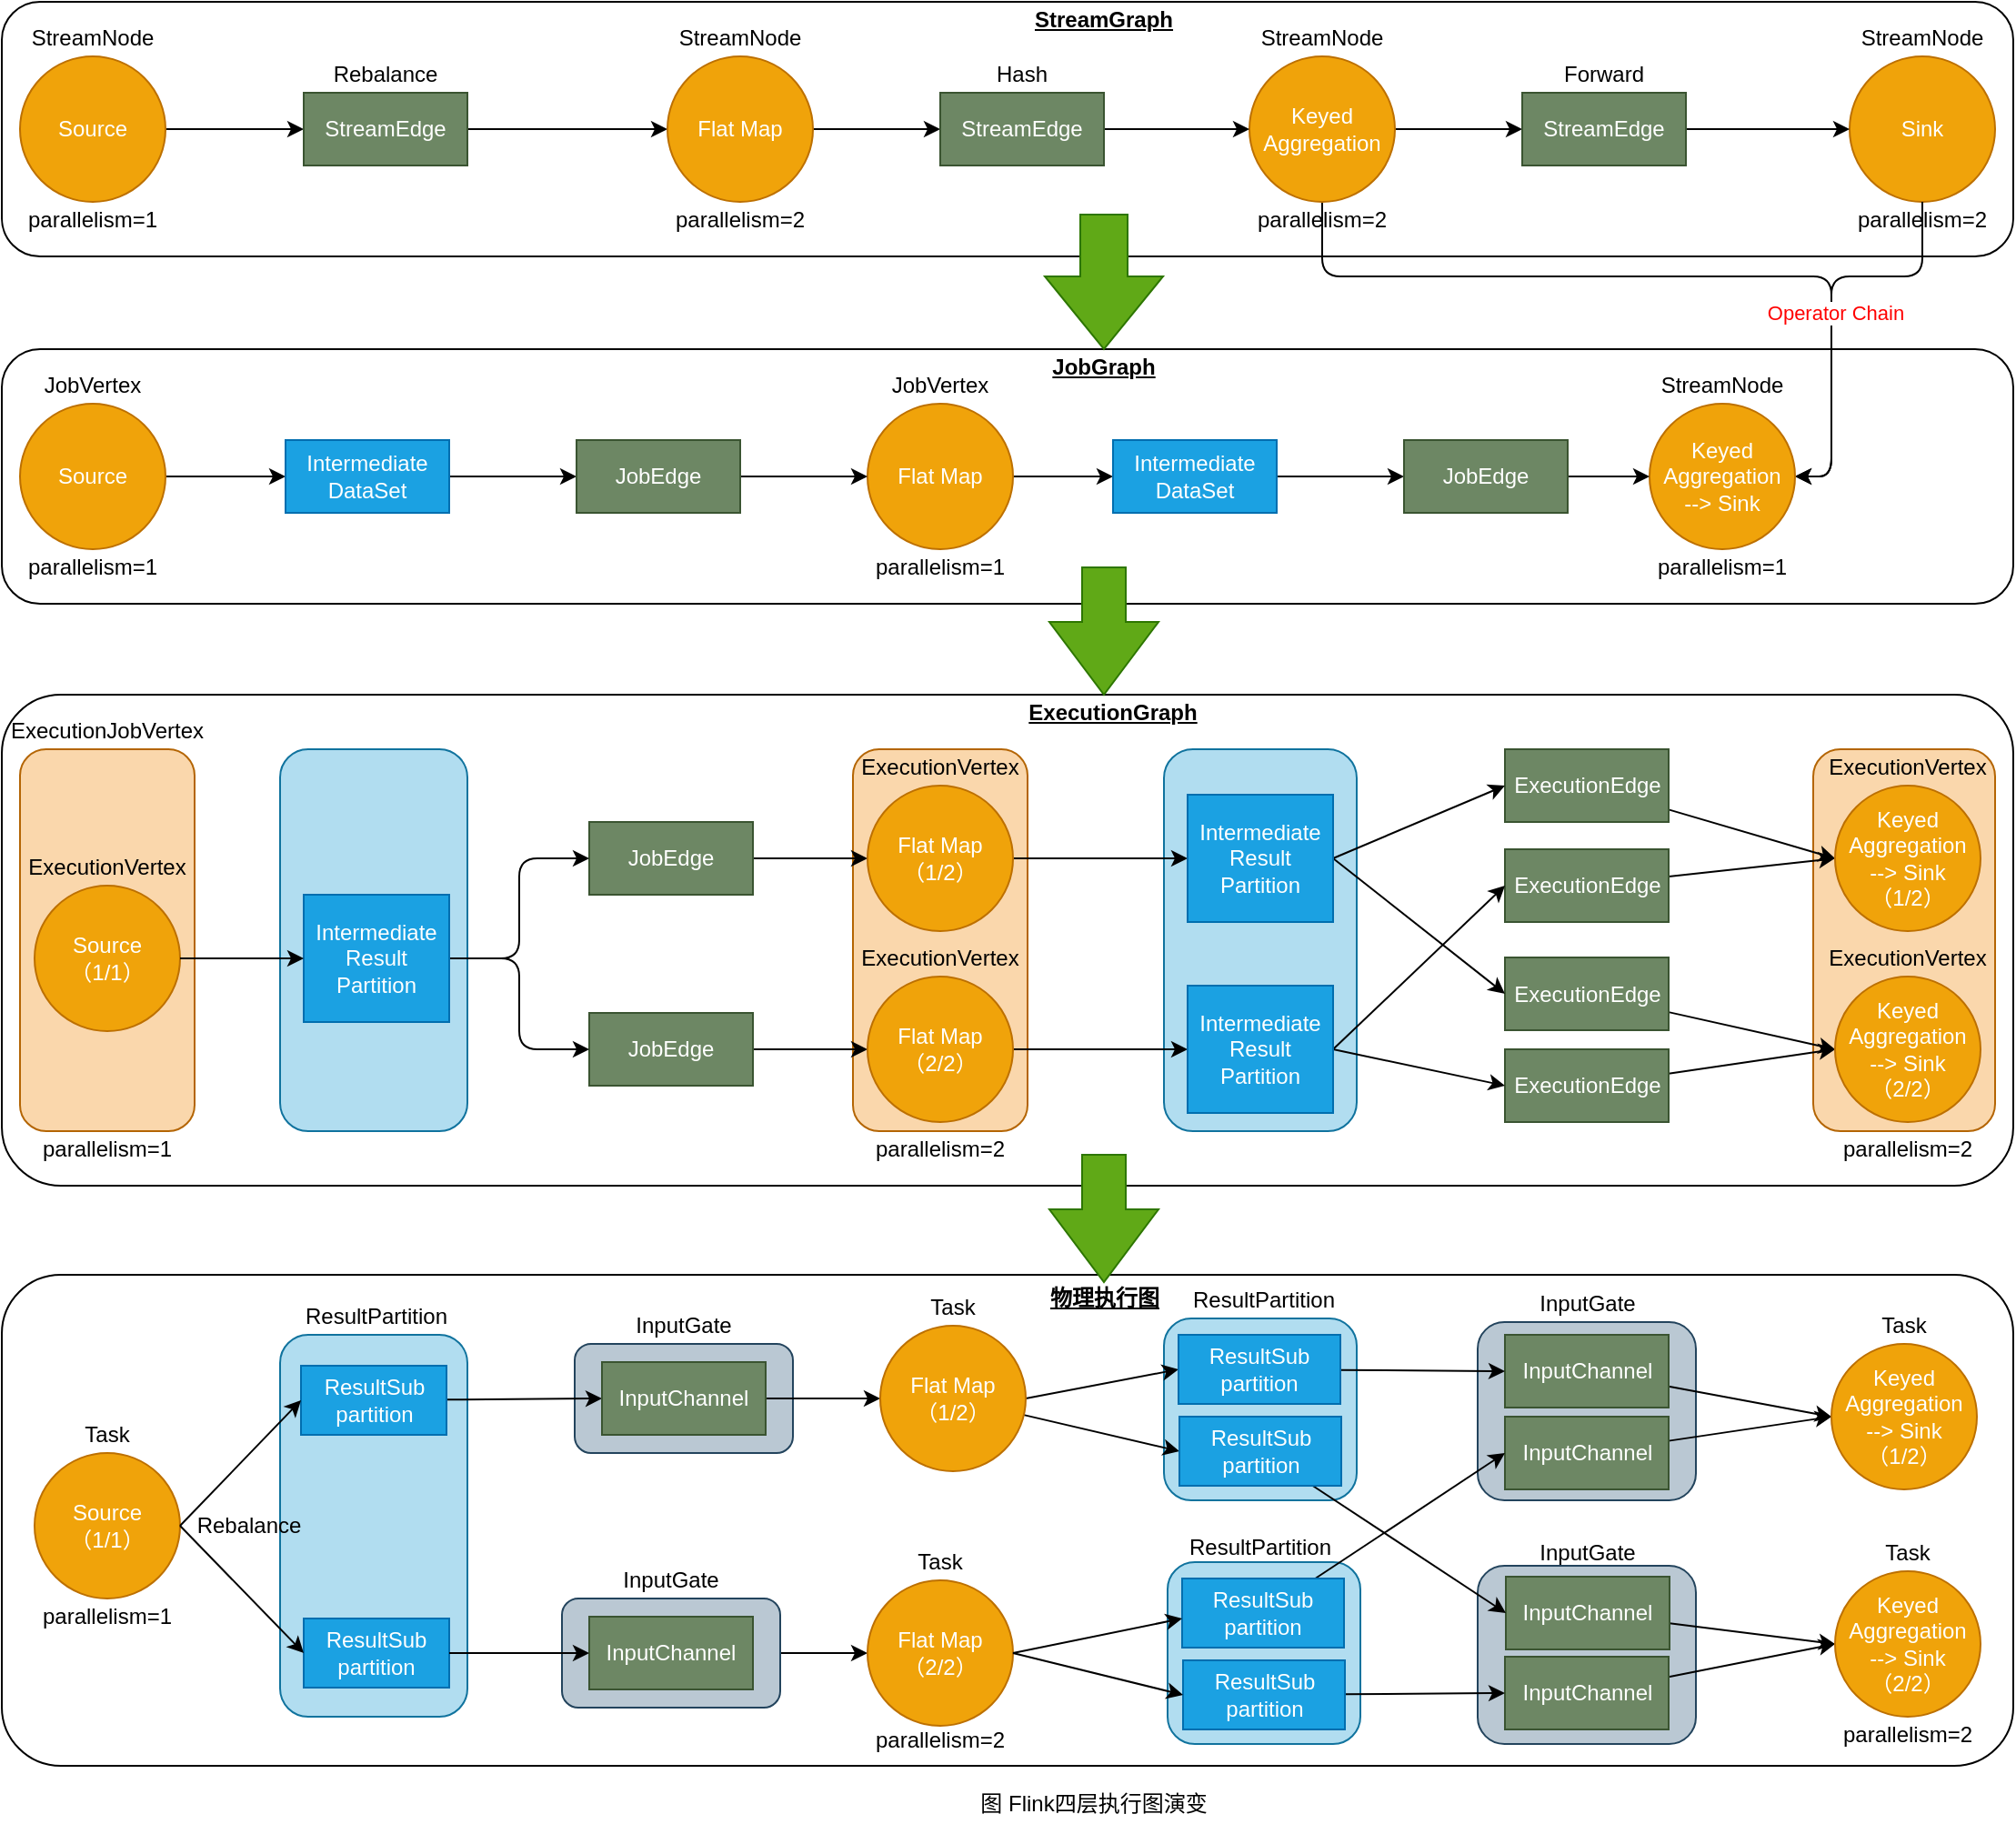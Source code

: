 <mxfile version="13.6.6" type="github"><diagram id="FSOY2urq3wLbZuTOk5TX" name="Page-1"><mxGraphModel dx="1426" dy="865" grid="1" gridSize="10" guides="1" tooltips="1" connect="1" arrows="1" fold="1" page="1" pageScale="1" pageWidth="827" pageHeight="1169" math="0" shadow="0"><root><mxCell id="0"/><mxCell id="1" parent="0"/><mxCell id="l0QwKI32YGrISq21tEob-1" value="" style="rounded=1;whiteSpace=wrap;html=1;shadow=0;arcSize=12;allowArrows=1;connectable=1;rotatable=1;rotation=0;labelBorderColor=none;labelBackgroundColor=none;spacing=2;metaEdit=0;container=0;" vertex="1" parent="1"><mxGeometry x="414" y="759" width="1106" height="270" as="geometry"><mxRectangle x="414" y="440" width="50" height="40" as="alternateBounds"/></mxGeometry></mxCell><mxCell id="l0QwKI32YGrISq21tEob-2" value="" style="rounded=1;whiteSpace=wrap;html=1;shadow=0;labelBackgroundColor=none;sketch=0;fillColor=#bac8d3;strokeColor=#23445d;" vertex="1" parent="1"><mxGeometry x="1225.5" y="919" width="120" height="98" as="geometry"/></mxCell><mxCell id="l0QwKI32YGrISq21tEob-3" value="" style="rounded=1;whiteSpace=wrap;html=1;shadow=0;labelBackgroundColor=none;sketch=0;fillColor=#bac8d3;strokeColor=#23445d;" vertex="1" parent="1"><mxGeometry x="1225.5" y="785" width="120" height="98" as="geometry"/></mxCell><mxCell id="l0QwKI32YGrISq21tEob-4" value="" style="rounded=1;whiteSpace=wrap;html=1;shadow=0;labelBackgroundColor=none;sketch=0;fillColor=#bac8d3;strokeColor=#23445d;" vertex="1" parent="1"><mxGeometry x="729" y="797" width="120" height="60" as="geometry"/></mxCell><mxCell id="l0QwKI32YGrISq21tEob-5" value="" style="rounded=1;whiteSpace=wrap;html=1;shadow=0;" vertex="1" parent="1"><mxGeometry x="414" y="250" width="1106" height="140" as="geometry"/></mxCell><mxCell id="l0QwKI32YGrISq21tEob-6" value="" style="rounded=1;whiteSpace=wrap;html=1;" vertex="1" parent="1"><mxGeometry x="414" y="59" width="1106" height="140" as="geometry"/></mxCell><mxCell id="l0QwKI32YGrISq21tEob-7" style="edgeStyle=orthogonalEdgeStyle;curved=0;rounded=1;sketch=0;orthogonalLoop=1;jettySize=auto;html=1;entryX=0;entryY=0.5;entryDx=0;entryDy=0;" edge="1" parent="1" source="l0QwKI32YGrISq21tEob-8" target="l0QwKI32YGrISq21tEob-10"><mxGeometry relative="1" as="geometry"/></mxCell><mxCell id="l0QwKI32YGrISq21tEob-8" value="Source" style="ellipse;whiteSpace=wrap;html=1;aspect=fixed;rounded=0;sketch=0;fillColor=#f0a30a;strokeColor=#BD7000;fontColor=#ffffff;" vertex="1" parent="1"><mxGeometry x="424" y="89" width="80" height="80" as="geometry"/></mxCell><mxCell id="l0QwKI32YGrISq21tEob-9" style="edgeStyle=orthogonalEdgeStyle;curved=0;rounded=1;sketch=0;orthogonalLoop=1;jettySize=auto;html=1;entryX=0;entryY=0.5;entryDx=0;entryDy=0;" edge="1" parent="1" source="l0QwKI32YGrISq21tEob-10" target="l0QwKI32YGrISq21tEob-15"><mxGeometry relative="1" as="geometry"/></mxCell><mxCell id="l0QwKI32YGrISq21tEob-10" value="StreamEdge" style="rounded=0;whiteSpace=wrap;html=1;sketch=0;fillColor=#6d8764;strokeColor=#3A5431;fontColor=#ffffff;" vertex="1" parent="1"><mxGeometry x="580" y="109" width="90" height="40" as="geometry"/></mxCell><mxCell id="l0QwKI32YGrISq21tEob-11" value="StreamNode" style="text;html=1;strokeColor=none;fillColor=none;align=center;verticalAlign=middle;whiteSpace=wrap;rounded=0;sketch=0;" vertex="1" parent="1"><mxGeometry x="444" y="69" width="40" height="20" as="geometry"/></mxCell><mxCell id="l0QwKI32YGrISq21tEob-12" value="parallelism=1" style="text;html=1;strokeColor=none;fillColor=none;align=center;verticalAlign=middle;whiteSpace=wrap;rounded=0;sketch=0;" vertex="1" parent="1"><mxGeometry x="444" y="169" width="40" height="20" as="geometry"/></mxCell><mxCell id="l0QwKI32YGrISq21tEob-13" value="Rebalance" style="text;html=1;strokeColor=none;fillColor=none;align=center;verticalAlign=middle;whiteSpace=wrap;rounded=0;sketch=0;" vertex="1" parent="1"><mxGeometry x="605" y="89" width="40" height="20" as="geometry"/></mxCell><mxCell id="l0QwKI32YGrISq21tEob-14" style="edgeStyle=orthogonalEdgeStyle;curved=0;rounded=1;sketch=0;orthogonalLoop=1;jettySize=auto;html=1;" edge="1" parent="1" source="l0QwKI32YGrISq21tEob-15" target="l0QwKI32YGrISq21tEob-29"><mxGeometry relative="1" as="geometry"/></mxCell><mxCell id="l0QwKI32YGrISq21tEob-15" value="Flat Map" style="ellipse;whiteSpace=wrap;html=1;aspect=fixed;rounded=0;sketch=0;fillColor=#f0a30a;strokeColor=#BD7000;fontColor=#ffffff;" vertex="1" parent="1"><mxGeometry x="780" y="89" width="80" height="80" as="geometry"/></mxCell><mxCell id="l0QwKI32YGrISq21tEob-16" value="StreamNode" style="text;html=1;strokeColor=none;fillColor=none;align=center;verticalAlign=middle;whiteSpace=wrap;rounded=0;sketch=0;" vertex="1" parent="1"><mxGeometry x="800" y="69" width="40" height="20" as="geometry"/></mxCell><mxCell id="l0QwKI32YGrISq21tEob-17" value="parallelism=2" style="text;html=1;strokeColor=none;fillColor=none;align=center;verticalAlign=middle;whiteSpace=wrap;rounded=0;sketch=0;" vertex="1" parent="1"><mxGeometry x="800" y="169" width="40" height="20" as="geometry"/></mxCell><mxCell id="l0QwKI32YGrISq21tEob-18" value="Sink" style="ellipse;whiteSpace=wrap;html=1;aspect=fixed;rounded=0;sketch=0;fillColor=#f0a30a;strokeColor=#BD7000;fontColor=#ffffff;" vertex="1" parent="1"><mxGeometry x="1430" y="89" width="80" height="80" as="geometry"/></mxCell><mxCell id="l0QwKI32YGrISq21tEob-19" value="StreamNode" style="text;html=1;strokeColor=none;fillColor=none;align=center;verticalAlign=middle;whiteSpace=wrap;rounded=0;sketch=0;" vertex="1" parent="1"><mxGeometry x="1450" y="69" width="40" height="20" as="geometry"/></mxCell><mxCell id="l0QwKI32YGrISq21tEob-20" style="edgeStyle=orthogonalEdgeStyle;curved=0;rounded=1;sketch=0;orthogonalLoop=1;jettySize=auto;html=1;exitX=0.5;exitY=0;exitDx=0;exitDy=0;entryX=1;entryY=0.5;entryDx=0;entryDy=0;" edge="1" parent="1" source="l0QwKI32YGrISq21tEob-21" target="l0QwKI32YGrISq21tEob-44"><mxGeometry relative="1" as="geometry"><Array as="points"><mxPoint x="1470" y="210"/><mxPoint x="1420" y="210"/><mxPoint x="1420" y="320"/></Array></mxGeometry></mxCell><mxCell id="l0QwKI32YGrISq21tEob-21" value="parallelism=2" style="text;html=1;strokeColor=none;fillColor=none;align=center;verticalAlign=middle;whiteSpace=wrap;rounded=0;sketch=0;" vertex="1" parent="1"><mxGeometry x="1450" y="169" width="40" height="20" as="geometry"/></mxCell><mxCell id="l0QwKI32YGrISq21tEob-22" style="edgeStyle=orthogonalEdgeStyle;curved=0;rounded=1;sketch=0;orthogonalLoop=1;jettySize=auto;html=1;entryX=0;entryY=0.5;entryDx=0;entryDy=0;" edge="1" parent="1" source="l0QwKI32YGrISq21tEob-25" target="l0QwKI32YGrISq21tEob-32"><mxGeometry relative="1" as="geometry"/></mxCell><mxCell id="l0QwKI32YGrISq21tEob-23" style="edgeStyle=orthogonalEdgeStyle;curved=0;rounded=1;sketch=0;orthogonalLoop=1;jettySize=auto;html=1;exitX=0.5;exitY=1;exitDx=0;exitDy=0;entryX=1;entryY=0.5;entryDx=0;entryDy=0;" edge="1" parent="1" source="l0QwKI32YGrISq21tEob-25" target="l0QwKI32YGrISq21tEob-44"><mxGeometry relative="1" as="geometry"><Array as="points"><mxPoint x="1140" y="210"/><mxPoint x="1420" y="210"/><mxPoint x="1420" y="320"/></Array></mxGeometry></mxCell><mxCell id="l0QwKI32YGrISq21tEob-24" value="&lt;font color=&quot;#ff0000&quot;&gt;Operator Chain&lt;/font&gt;" style="edgeLabel;html=1;align=center;verticalAlign=middle;resizable=0;points=[];" vertex="1" connectable="0" parent="l0QwKI32YGrISq21tEob-23"><mxGeometry x="0.741" y="1" relative="1" as="geometry"><mxPoint x="1" y="-52" as="offset"/></mxGeometry></mxCell><mxCell id="l0QwKI32YGrISq21tEob-25" value="Keyed&lt;br&gt;Aggregation" style="ellipse;whiteSpace=wrap;html=1;aspect=fixed;rounded=0;sketch=0;fillColor=#f0a30a;strokeColor=#BD7000;fontColor=#ffffff;" vertex="1" parent="1"><mxGeometry x="1100" y="89" width="80" height="80" as="geometry"/></mxCell><mxCell id="l0QwKI32YGrISq21tEob-26" value="StreamNode" style="text;html=1;strokeColor=none;fillColor=none;align=center;verticalAlign=middle;whiteSpace=wrap;rounded=0;sketch=0;" vertex="1" parent="1"><mxGeometry x="1120" y="69" width="40" height="20" as="geometry"/></mxCell><mxCell id="l0QwKI32YGrISq21tEob-27" value="parallelism=2" style="text;html=1;strokeColor=none;fillColor=none;align=center;verticalAlign=middle;whiteSpace=wrap;rounded=0;sketch=0;" vertex="1" parent="1"><mxGeometry x="1120" y="169" width="40" height="20" as="geometry"/></mxCell><mxCell id="l0QwKI32YGrISq21tEob-28" style="edgeStyle=orthogonalEdgeStyle;curved=0;rounded=1;sketch=0;orthogonalLoop=1;jettySize=auto;html=1;entryX=0;entryY=0.5;entryDx=0;entryDy=0;" edge="1" parent="1" source="l0QwKI32YGrISq21tEob-29" target="l0QwKI32YGrISq21tEob-25"><mxGeometry relative="1" as="geometry"/></mxCell><mxCell id="l0QwKI32YGrISq21tEob-29" value="StreamEdge" style="rounded=0;whiteSpace=wrap;html=1;sketch=0;fillColor=#6d8764;strokeColor=#3A5431;fontColor=#ffffff;" vertex="1" parent="1"><mxGeometry x="930" y="109" width="90" height="40" as="geometry"/></mxCell><mxCell id="l0QwKI32YGrISq21tEob-30" value="Hash" style="text;html=1;strokeColor=none;fillColor=none;align=center;verticalAlign=middle;whiteSpace=wrap;rounded=0;sketch=0;" vertex="1" parent="1"><mxGeometry x="955" y="89" width="40" height="20" as="geometry"/></mxCell><mxCell id="l0QwKI32YGrISq21tEob-31" style="edgeStyle=orthogonalEdgeStyle;curved=0;rounded=1;sketch=0;orthogonalLoop=1;jettySize=auto;html=1;entryX=0;entryY=0.5;entryDx=0;entryDy=0;" edge="1" parent="1" source="l0QwKI32YGrISq21tEob-32" target="l0QwKI32YGrISq21tEob-18"><mxGeometry relative="1" as="geometry"/></mxCell><mxCell id="l0QwKI32YGrISq21tEob-32" value="StreamEdge" style="rounded=0;whiteSpace=wrap;html=1;sketch=0;fillColor=#6d8764;strokeColor=#3A5431;fontColor=#ffffff;" vertex="1" parent="1"><mxGeometry x="1250" y="109" width="90" height="40" as="geometry"/></mxCell><mxCell id="l0QwKI32YGrISq21tEob-33" value="Forward" style="text;html=1;strokeColor=none;fillColor=none;align=center;verticalAlign=middle;whiteSpace=wrap;rounded=0;sketch=0;" vertex="1" parent="1"><mxGeometry x="1275" y="89" width="40" height="20" as="geometry"/></mxCell><mxCell id="l0QwKI32YGrISq21tEob-34" value="&lt;b&gt;&lt;u&gt;StreamGraph&lt;/u&gt;&lt;/b&gt;" style="text;html=1;strokeColor=none;fillColor=none;align=center;verticalAlign=middle;whiteSpace=wrap;rounded=0;sketch=0;" vertex="1" parent="1"><mxGeometry x="1000" y="59" width="40" height="20" as="geometry"/></mxCell><mxCell id="l0QwKI32YGrISq21tEob-35" value="&lt;b&gt;&lt;u&gt;JobGraph&lt;/u&gt;&lt;/b&gt;" style="text;html=1;strokeColor=none;fillColor=none;align=center;verticalAlign=middle;whiteSpace=wrap;rounded=0;sketch=0;" vertex="1" parent="1"><mxGeometry x="1000" y="250" width="40" height="20" as="geometry"/></mxCell><mxCell id="l0QwKI32YGrISq21tEob-36" style="edgeStyle=orthogonalEdgeStyle;curved=0;rounded=1;sketch=0;orthogonalLoop=1;jettySize=auto;html=1;entryX=0;entryY=0.5;entryDx=0;entryDy=0;" edge="1" parent="1" source="l0QwKI32YGrISq21tEob-37" target="l0QwKI32YGrISq21tEob-48"><mxGeometry relative="1" as="geometry"/></mxCell><mxCell id="l0QwKI32YGrISq21tEob-37" value="Source" style="ellipse;whiteSpace=wrap;html=1;aspect=fixed;rounded=0;sketch=0;fillColor=#f0a30a;strokeColor=#BD7000;fontColor=#ffffff;" vertex="1" parent="1"><mxGeometry x="424" y="280" width="80" height="80" as="geometry"/></mxCell><mxCell id="l0QwKI32YGrISq21tEob-38" value="JobVertex" style="text;html=1;strokeColor=none;fillColor=none;align=center;verticalAlign=middle;whiteSpace=wrap;rounded=0;sketch=0;" vertex="1" parent="1"><mxGeometry x="444" y="260" width="40" height="20" as="geometry"/></mxCell><mxCell id="l0QwKI32YGrISq21tEob-39" value="parallelism=1" style="text;html=1;strokeColor=none;fillColor=none;align=center;verticalAlign=middle;whiteSpace=wrap;rounded=0;sketch=0;" vertex="1" parent="1"><mxGeometry x="444" y="360" width="40" height="20" as="geometry"/></mxCell><mxCell id="l0QwKI32YGrISq21tEob-40" style="edgeStyle=orthogonalEdgeStyle;curved=0;rounded=1;sketch=0;orthogonalLoop=1;jettySize=auto;html=1;entryX=0;entryY=0.5;entryDx=0;entryDy=0;" edge="1" parent="1" source="l0QwKI32YGrISq21tEob-41" target="l0QwKI32YGrISq21tEob-52"><mxGeometry relative="1" as="geometry"/></mxCell><mxCell id="l0QwKI32YGrISq21tEob-41" value="Flat Map" style="ellipse;whiteSpace=wrap;html=1;aspect=fixed;rounded=0;sketch=0;fillColor=#f0a30a;strokeColor=#BD7000;fontColor=#ffffff;" vertex="1" parent="1"><mxGeometry x="890" y="280" width="80" height="80" as="geometry"/></mxCell><mxCell id="l0QwKI32YGrISq21tEob-42" value="JobVertex" style="text;html=1;strokeColor=none;fillColor=none;align=center;verticalAlign=middle;whiteSpace=wrap;rounded=0;sketch=0;" vertex="1" parent="1"><mxGeometry x="910" y="260" width="40" height="20" as="geometry"/></mxCell><mxCell id="l0QwKI32YGrISq21tEob-43" value="parallelism=1" style="text;html=1;strokeColor=none;fillColor=none;align=center;verticalAlign=middle;whiteSpace=wrap;rounded=0;sketch=0;" vertex="1" parent="1"><mxGeometry x="910" y="360" width="40" height="20" as="geometry"/></mxCell><mxCell id="l0QwKI32YGrISq21tEob-44" value="Keyed&lt;br&gt;Aggregation&lt;br&gt;--&amp;gt; Sink" style="ellipse;whiteSpace=wrap;html=1;aspect=fixed;rounded=0;sketch=0;fillColor=#f0a30a;strokeColor=#BD7000;fontColor=#ffffff;" vertex="1" parent="1"><mxGeometry x="1320" y="280" width="80" height="80" as="geometry"/></mxCell><mxCell id="l0QwKI32YGrISq21tEob-45" value="StreamNode" style="text;html=1;strokeColor=none;fillColor=none;align=center;verticalAlign=middle;whiteSpace=wrap;rounded=0;sketch=0;" vertex="1" parent="1"><mxGeometry x="1340" y="260" width="40" height="20" as="geometry"/></mxCell><mxCell id="l0QwKI32YGrISq21tEob-46" value="parallelism=1" style="text;html=1;strokeColor=none;fillColor=none;align=center;verticalAlign=middle;whiteSpace=wrap;rounded=0;sketch=0;" vertex="1" parent="1"><mxGeometry x="1340" y="360" width="40" height="20" as="geometry"/></mxCell><mxCell id="l0QwKI32YGrISq21tEob-47" style="edgeStyle=orthogonalEdgeStyle;curved=0;rounded=1;sketch=0;orthogonalLoop=1;jettySize=auto;html=1;entryX=0;entryY=0.5;entryDx=0;entryDy=0;" edge="1" parent="1" source="l0QwKI32YGrISq21tEob-48" target="l0QwKI32YGrISq21tEob-50"><mxGeometry relative="1" as="geometry"/></mxCell><mxCell id="l0QwKI32YGrISq21tEob-48" value="Intermediate&lt;br&gt;DataSet" style="rounded=0;whiteSpace=wrap;html=1;sketch=0;fillColor=#1ba1e2;strokeColor=#006EAF;fontColor=#ffffff;" vertex="1" parent="1"><mxGeometry x="570" y="300" width="90" height="40" as="geometry"/></mxCell><mxCell id="l0QwKI32YGrISq21tEob-49" style="edgeStyle=orthogonalEdgeStyle;curved=0;rounded=1;sketch=0;orthogonalLoop=1;jettySize=auto;html=1;entryX=0;entryY=0.5;entryDx=0;entryDy=0;" edge="1" parent="1" source="l0QwKI32YGrISq21tEob-50" target="l0QwKI32YGrISq21tEob-41"><mxGeometry relative="1" as="geometry"/></mxCell><mxCell id="l0QwKI32YGrISq21tEob-50" value="JobEdge" style="rounded=0;whiteSpace=wrap;html=1;sketch=0;fillColor=#6d8764;strokeColor=#3A5431;fontColor=#ffffff;" vertex="1" parent="1"><mxGeometry x="730" y="300" width="90" height="40" as="geometry"/></mxCell><mxCell id="l0QwKI32YGrISq21tEob-51" style="edgeStyle=orthogonalEdgeStyle;curved=0;rounded=1;sketch=0;orthogonalLoop=1;jettySize=auto;html=1;entryX=0;entryY=0.5;entryDx=0;entryDy=0;" edge="1" parent="1" source="l0QwKI32YGrISq21tEob-52" target="l0QwKI32YGrISq21tEob-54"><mxGeometry relative="1" as="geometry"/></mxCell><mxCell id="l0QwKI32YGrISq21tEob-52" value="Intermediate&lt;br&gt;DataSet" style="rounded=0;whiteSpace=wrap;html=1;sketch=0;fillColor=#1ba1e2;strokeColor=#006EAF;fontColor=#ffffff;" vertex="1" parent="1"><mxGeometry x="1025" y="300" width="90" height="40" as="geometry"/></mxCell><mxCell id="l0QwKI32YGrISq21tEob-53" style="edgeStyle=orthogonalEdgeStyle;curved=0;rounded=1;sketch=0;orthogonalLoop=1;jettySize=auto;html=1;entryX=0;entryY=0.5;entryDx=0;entryDy=0;" edge="1" parent="1" source="l0QwKI32YGrISq21tEob-54" target="l0QwKI32YGrISq21tEob-44"><mxGeometry relative="1" as="geometry"/></mxCell><mxCell id="l0QwKI32YGrISq21tEob-54" value="JobEdge" style="rounded=0;whiteSpace=wrap;html=1;sketch=0;fillColor=#6d8764;strokeColor=#3A5431;fontColor=#ffffff;" vertex="1" parent="1"><mxGeometry x="1185" y="300" width="90" height="40" as="geometry"/></mxCell><mxCell id="l0QwKI32YGrISq21tEob-55" value="" style="html=1;shadow=0;dashed=0;align=center;verticalAlign=middle;shape=mxgraph.arrows2.arrow;dy=0.6;dx=40;direction=south;notch=0;rounded=0;sketch=0;fillColor=#60a917;strokeColor=#2D7600;fontColor=#ffffff;" vertex="1" parent="1"><mxGeometry x="987.5" y="176" width="65" height="74" as="geometry"/></mxCell><mxCell id="l0QwKI32YGrISq21tEob-56" value="" style="rounded=1;whiteSpace=wrap;html=1;shadow=0;arcSize=12;allowArrows=1;connectable=1;rotatable=1;rotation=0;labelBorderColor=none;labelBackgroundColor=none;spacing=2;metaEdit=0;container=0;" vertex="1" parent="1"><mxGeometry x="414" y="440" width="1106" height="270" as="geometry"><mxRectangle x="414" y="440" width="50" height="40" as="alternateBounds"/></mxGeometry></mxCell><mxCell id="l0QwKI32YGrISq21tEob-57" value="" style="rounded=1;whiteSpace=wrap;html=1;shadow=0;sketch=0;fillColor=#fad7ac;strokeColor=#b46504;" vertex="1" parent="1"><mxGeometry x="424" y="470" width="96" height="210" as="geometry"/></mxCell><mxCell id="l0QwKI32YGrISq21tEob-58" value="Source&lt;br&gt;（1/1）" style="ellipse;whiteSpace=wrap;html=1;aspect=fixed;rounded=0;sketch=0;fillColor=#f0a30a;strokeColor=#BD7000;fontColor=#ffffff;" vertex="1" parent="1"><mxGeometry x="432" y="545" width="80" height="80" as="geometry"/></mxCell><mxCell id="l0QwKI32YGrISq21tEob-59" value="ExecutionVertex" style="text;html=1;strokeColor=none;fillColor=none;align=center;verticalAlign=middle;whiteSpace=wrap;rounded=0;sketch=0;" vertex="1" parent="1"><mxGeometry x="452" y="525" width="40" height="20" as="geometry"/></mxCell><mxCell id="l0QwKI32YGrISq21tEob-60" value="" style="rounded=1;whiteSpace=wrap;html=1;shadow=0;sketch=0;fillColor=#b1ddf0;strokeColor=#10739e;" vertex="1" parent="1"><mxGeometry x="567" y="470" width="103" height="210" as="geometry"/></mxCell><mxCell id="l0QwKI32YGrISq21tEob-61" value="" style="rounded=1;whiteSpace=wrap;html=1;shadow=0;sketch=0;fillColor=#fad7ac;strokeColor=#b46504;" vertex="1" parent="1"><mxGeometry x="882" y="470" width="96" height="210" as="geometry"/></mxCell><mxCell id="l0QwKI32YGrISq21tEob-62" value="" style="rounded=1;whiteSpace=wrap;html=1;shadow=0;sketch=0;fillColor=#b1ddf0;strokeColor=#10739e;" vertex="1" parent="1"><mxGeometry x="1053" y="470" width="106" height="210" as="geometry"/></mxCell><mxCell id="l0QwKI32YGrISq21tEob-63" value="" style="rounded=1;whiteSpace=wrap;html=1;shadow=0;sketch=0;fillColor=#fad7ac;strokeColor=#b46504;" vertex="1" parent="1"><mxGeometry x="1410" y="470" width="100" height="210" as="geometry"/></mxCell><mxCell id="l0QwKI32YGrISq21tEob-64" style="edgeStyle=orthogonalEdgeStyle;curved=0;rounded=1;sketch=0;orthogonalLoop=1;jettySize=auto;html=1;entryX=0;entryY=0.5;entryDx=0;entryDy=0;" edge="1" parent="1" source="l0QwKI32YGrISq21tEob-65" target="l0QwKI32YGrISq21tEob-84"><mxGeometry relative="1" as="geometry"/></mxCell><mxCell id="l0QwKI32YGrISq21tEob-65" value="JobEdge" style="rounded=0;whiteSpace=wrap;html=1;sketch=0;fillColor=#6d8764;strokeColor=#3A5431;fontColor=#ffffff;" vertex="1" parent="1"><mxGeometry x="737" y="510" width="90" height="40" as="geometry"/></mxCell><mxCell id="l0QwKI32YGrISq21tEob-66" style="edgeStyle=orthogonalEdgeStyle;curved=0;rounded=1;sketch=0;orthogonalLoop=1;jettySize=auto;html=1;" edge="1" parent="1" source="l0QwKI32YGrISq21tEob-67" target="l0QwKI32YGrISq21tEob-87"><mxGeometry relative="1" as="geometry"/></mxCell><mxCell id="l0QwKI32YGrISq21tEob-67" value="JobEdge" style="rounded=0;whiteSpace=wrap;html=1;sketch=0;fillColor=#6d8764;strokeColor=#3A5431;fontColor=#ffffff;" vertex="1" parent="1"><mxGeometry x="737" y="615" width="90" height="40" as="geometry"/></mxCell><mxCell id="l0QwKI32YGrISq21tEob-68" style="edgeStyle=none;rounded=1;sketch=0;orthogonalLoop=1;jettySize=auto;html=1;entryX=0;entryY=0.5;entryDx=0;entryDy=0;" edge="1" parent="1" source="l0QwKI32YGrISq21tEob-69" target="l0QwKI32YGrISq21tEob-96"><mxGeometry relative="1" as="geometry"/></mxCell><mxCell id="l0QwKI32YGrISq21tEob-69" value="ExecutionEdge" style="rounded=0;whiteSpace=wrap;html=1;sketch=0;fillColor=#6d8764;strokeColor=#3A5431;fontColor=#ffffff;" vertex="1" parent="1"><mxGeometry x="1240.5" y="470" width="90" height="40" as="geometry"/></mxCell><mxCell id="l0QwKI32YGrISq21tEob-70" style="edgeStyle=none;rounded=1;sketch=0;orthogonalLoop=1;jettySize=auto;html=1;entryX=0;entryY=0.5;entryDx=0;entryDy=0;" edge="1" parent="1" source="l0QwKI32YGrISq21tEob-71" target="l0QwKI32YGrISq21tEob-96"><mxGeometry relative="1" as="geometry"><mxPoint x="1420" y="530" as="targetPoint"/></mxGeometry></mxCell><mxCell id="l0QwKI32YGrISq21tEob-71" value="ExecutionEdge" style="rounded=0;whiteSpace=wrap;html=1;sketch=0;fillColor=#6d8764;strokeColor=#3A5431;fontColor=#ffffff;" vertex="1" parent="1"><mxGeometry x="1240.5" y="525" width="90" height="40" as="geometry"/></mxCell><mxCell id="l0QwKI32YGrISq21tEob-72" style="edgeStyle=none;rounded=1;sketch=0;orthogonalLoop=1;jettySize=auto;html=1;entryX=0;entryY=0.5;entryDx=0;entryDy=0;" edge="1" parent="1" source="l0QwKI32YGrISq21tEob-73" target="l0QwKI32YGrISq21tEob-98"><mxGeometry relative="1" as="geometry"/></mxCell><mxCell id="l0QwKI32YGrISq21tEob-73" value="ExecutionEdge" style="rounded=0;whiteSpace=wrap;html=1;sketch=0;fillColor=#6d8764;strokeColor=#3A5431;fontColor=#ffffff;" vertex="1" parent="1"><mxGeometry x="1240.5" y="584.5" width="90" height="40" as="geometry"/></mxCell><mxCell id="l0QwKI32YGrISq21tEob-74" style="edgeStyle=none;rounded=1;sketch=0;orthogonalLoop=1;jettySize=auto;html=1;entryX=0;entryY=0.5;entryDx=0;entryDy=0;" edge="1" parent="1" source="l0QwKI32YGrISq21tEob-75" target="l0QwKI32YGrISq21tEob-98"><mxGeometry relative="1" as="geometry"/></mxCell><mxCell id="l0QwKI32YGrISq21tEob-75" value="ExecutionEdge" style="rounded=0;whiteSpace=wrap;html=1;sketch=0;fillColor=#6d8764;strokeColor=#3A5431;fontColor=#ffffff;" vertex="1" parent="1"><mxGeometry x="1240.5" y="635" width="90" height="40" as="geometry"/></mxCell><mxCell id="l0QwKI32YGrISq21tEob-76" style="edgeStyle=orthogonalEdgeStyle;curved=0;rounded=1;sketch=0;orthogonalLoop=1;jettySize=auto;html=1;entryX=0;entryY=0.5;entryDx=0;entryDy=0;" edge="1" parent="1" source="l0QwKI32YGrISq21tEob-78" target="l0QwKI32YGrISq21tEob-65"><mxGeometry relative="1" as="geometry"/></mxCell><mxCell id="l0QwKI32YGrISq21tEob-77" style="edgeStyle=orthogonalEdgeStyle;curved=0;rounded=1;sketch=0;orthogonalLoop=1;jettySize=auto;html=1;entryX=0;entryY=0.5;entryDx=0;entryDy=0;" edge="1" parent="1" source="l0QwKI32YGrISq21tEob-78" target="l0QwKI32YGrISq21tEob-67"><mxGeometry relative="1" as="geometry"/></mxCell><mxCell id="l0QwKI32YGrISq21tEob-78" value="Intermediate&lt;br&gt;Result&lt;br&gt;Partition" style="rounded=0;whiteSpace=wrap;html=1;sketch=0;fillColor=#1ba1e2;strokeColor=#006EAF;fontColor=#ffffff;" vertex="1" parent="1"><mxGeometry x="580" y="550" width="80" height="70" as="geometry"/></mxCell><mxCell id="l0QwKI32YGrISq21tEob-79" value="ExecutionJobVertex" style="text;html=1;strokeColor=none;fillColor=none;align=center;verticalAlign=middle;whiteSpace=wrap;rounded=0;shadow=0;labelBackgroundColor=none;sketch=0;" vertex="1" parent="1"><mxGeometry x="452" y="450" width="40" height="20" as="geometry"/></mxCell><mxCell id="l0QwKI32YGrISq21tEob-80" value="parallelism=1" style="text;html=1;strokeColor=none;fillColor=none;align=center;verticalAlign=middle;whiteSpace=wrap;rounded=0;sketch=0;" vertex="1" parent="1"><mxGeometry x="452" y="680" width="40" height="20" as="geometry"/></mxCell><mxCell id="l0QwKI32YGrISq21tEob-81" value="parallelism=2" style="text;html=1;strokeColor=none;fillColor=none;align=center;verticalAlign=middle;whiteSpace=wrap;rounded=0;sketch=0;" vertex="1" parent="1"><mxGeometry x="910" y="680" width="40" height="20" as="geometry"/></mxCell><mxCell id="l0QwKI32YGrISq21tEob-82" value="parallelism=2" style="text;html=1;strokeColor=none;fillColor=none;align=center;verticalAlign=middle;whiteSpace=wrap;rounded=0;sketch=0;" vertex="1" parent="1"><mxGeometry x="1442" y="680" width="40" height="20" as="geometry"/></mxCell><mxCell id="l0QwKI32YGrISq21tEob-83" style="edgeStyle=orthogonalEdgeStyle;curved=0;rounded=1;sketch=0;orthogonalLoop=1;jettySize=auto;html=1;entryX=0;entryY=0.5;entryDx=0;entryDy=0;" edge="1" parent="1" source="l0QwKI32YGrISq21tEob-84" target="l0QwKI32YGrISq21tEob-92"><mxGeometry relative="1" as="geometry"><mxPoint x="1063" y="530" as="targetPoint"/></mxGeometry></mxCell><mxCell id="l0QwKI32YGrISq21tEob-84" value="Flat Map&lt;br&gt;（1/2）" style="ellipse;whiteSpace=wrap;html=1;aspect=fixed;rounded=0;sketch=0;fillColor=#f0a30a;strokeColor=#BD7000;fontColor=#ffffff;" vertex="1" parent="1"><mxGeometry x="890" y="490" width="80" height="80" as="geometry"/></mxCell><mxCell id="l0QwKI32YGrISq21tEob-85" value="ExecutionVertex" style="text;html=1;strokeColor=none;fillColor=none;align=center;verticalAlign=middle;whiteSpace=wrap;rounded=0;sketch=0;" vertex="1" parent="1"><mxGeometry x="910" y="470" width="40" height="20" as="geometry"/></mxCell><mxCell id="l0QwKI32YGrISq21tEob-86" style="edgeStyle=orthogonalEdgeStyle;curved=0;rounded=1;sketch=0;orthogonalLoop=1;jettySize=auto;html=1;entryX=0;entryY=0.5;entryDx=0;entryDy=0;" edge="1" parent="1" source="l0QwKI32YGrISq21tEob-87" target="l0QwKI32YGrISq21tEob-95"><mxGeometry relative="1" as="geometry"><mxPoint x="1063" y="635" as="targetPoint"/></mxGeometry></mxCell><mxCell id="l0QwKI32YGrISq21tEob-87" value="Flat Map&lt;br&gt;（2/2）" style="ellipse;whiteSpace=wrap;html=1;aspect=fixed;rounded=0;sketch=0;fillColor=#f0a30a;strokeColor=#BD7000;fontColor=#ffffff;" vertex="1" parent="1"><mxGeometry x="890" y="595" width="80" height="80" as="geometry"/></mxCell><mxCell id="l0QwKI32YGrISq21tEob-88" value="ExecutionVertex" style="text;html=1;strokeColor=none;fillColor=none;align=center;verticalAlign=middle;whiteSpace=wrap;rounded=0;sketch=0;" vertex="1" parent="1"><mxGeometry x="910" y="575" width="40" height="20" as="geometry"/></mxCell><mxCell id="l0QwKI32YGrISq21tEob-89" style="edgeStyle=orthogonalEdgeStyle;curved=0;rounded=1;sketch=0;orthogonalLoop=1;jettySize=auto;html=1;entryX=0;entryY=0.5;entryDx=0;entryDy=0;" edge="1" parent="1" source="l0QwKI32YGrISq21tEob-58" target="l0QwKI32YGrISq21tEob-78"><mxGeometry relative="1" as="geometry"/></mxCell><mxCell id="l0QwKI32YGrISq21tEob-90" style="rounded=1;sketch=0;orthogonalLoop=1;jettySize=auto;html=1;entryX=0;entryY=0.5;entryDx=0;entryDy=0;exitX=1;exitY=0.5;exitDx=0;exitDy=0;" edge="1" parent="1" source="l0QwKI32YGrISq21tEob-92" target="l0QwKI32YGrISq21tEob-69"><mxGeometry relative="1" as="geometry"/></mxCell><mxCell id="l0QwKI32YGrISq21tEob-91" style="rounded=1;sketch=0;orthogonalLoop=1;jettySize=auto;html=1;entryX=0;entryY=0.5;entryDx=0;entryDy=0;exitX=1;exitY=0.5;exitDx=0;exitDy=0;" edge="1" parent="1" source="l0QwKI32YGrISq21tEob-92" target="l0QwKI32YGrISq21tEob-73"><mxGeometry relative="1" as="geometry"/></mxCell><mxCell id="l0QwKI32YGrISq21tEob-92" value="Intermediate&lt;br&gt;Result&lt;br&gt;Partition" style="rounded=0;whiteSpace=wrap;html=1;sketch=0;fillColor=#1ba1e2;strokeColor=#006EAF;fontColor=#ffffff;" vertex="1" parent="1"><mxGeometry x="1066" y="495" width="80" height="70" as="geometry"/></mxCell><mxCell id="l0QwKI32YGrISq21tEob-93" style="rounded=1;sketch=0;orthogonalLoop=1;jettySize=auto;html=1;entryX=0;entryY=0.5;entryDx=0;entryDy=0;exitX=1;exitY=0.5;exitDx=0;exitDy=0;" edge="1" parent="1" source="l0QwKI32YGrISq21tEob-95" target="l0QwKI32YGrISq21tEob-71"><mxGeometry relative="1" as="geometry"/></mxCell><mxCell id="l0QwKI32YGrISq21tEob-94" style="rounded=1;sketch=0;orthogonalLoop=1;jettySize=auto;html=1;entryX=0;entryY=0.5;entryDx=0;entryDy=0;" edge="1" parent="1" target="l0QwKI32YGrISq21tEob-75"><mxGeometry relative="1" as="geometry"><mxPoint x="1146" y="635" as="sourcePoint"/></mxGeometry></mxCell><mxCell id="l0QwKI32YGrISq21tEob-95" value="Intermediate&lt;br&gt;Result&lt;br&gt;Partition" style="rounded=0;whiteSpace=wrap;html=1;sketch=0;fillColor=#1ba1e2;strokeColor=#006EAF;fontColor=#ffffff;" vertex="1" parent="1"><mxGeometry x="1066" y="600" width="80" height="70" as="geometry"/></mxCell><mxCell id="l0QwKI32YGrISq21tEob-96" value="Keyed&lt;br&gt;Aggregation&lt;br&gt;--&amp;gt; Sink&lt;br&gt;（1/2）" style="ellipse;whiteSpace=wrap;html=1;aspect=fixed;rounded=0;sketch=0;fillColor=#f0a30a;strokeColor=#BD7000;fontColor=#ffffff;" vertex="1" parent="1"><mxGeometry x="1422" y="490" width="80" height="80" as="geometry"/></mxCell><mxCell id="l0QwKI32YGrISq21tEob-97" value="ExecutionVertex" style="text;html=1;strokeColor=none;fillColor=none;align=center;verticalAlign=middle;whiteSpace=wrap;rounded=0;sketch=0;" vertex="1" parent="1"><mxGeometry x="1442" y="470" width="40" height="20" as="geometry"/></mxCell><mxCell id="l0QwKI32YGrISq21tEob-98" value="Keyed&lt;br&gt;Aggregation&lt;br&gt;--&amp;gt; Sink&lt;br&gt;（2/2）" style="ellipse;whiteSpace=wrap;html=1;aspect=fixed;rounded=0;sketch=0;fillColor=#f0a30a;strokeColor=#BD7000;fontColor=#ffffff;" vertex="1" parent="1"><mxGeometry x="1422" y="595" width="80" height="80" as="geometry"/></mxCell><mxCell id="l0QwKI32YGrISq21tEob-99" value="ExecutionVertex" style="text;html=1;strokeColor=none;fillColor=none;align=center;verticalAlign=middle;whiteSpace=wrap;rounded=0;sketch=0;" vertex="1" parent="1"><mxGeometry x="1442" y="575" width="40" height="20" as="geometry"/></mxCell><mxCell id="l0QwKI32YGrISq21tEob-100" value="&lt;b&gt;&lt;u&gt;ExecutionGraph&lt;/u&gt;&lt;/b&gt;" style="text;html=1;strokeColor=none;fillColor=none;align=center;verticalAlign=middle;whiteSpace=wrap;rounded=0;sketch=0;" vertex="1" parent="1"><mxGeometry x="1005" y="440" width="40" height="20" as="geometry"/></mxCell><mxCell id="l0QwKI32YGrISq21tEob-101" value="" style="html=1;shadow=0;dashed=0;align=center;verticalAlign=middle;shape=mxgraph.arrows2.arrow;dy=0.6;dx=40;direction=south;notch=0;rounded=0;sketch=0;fillColor=#60a917;strokeColor=#2D7600;fontColor=#ffffff;" vertex="1" parent="1"><mxGeometry x="990" y="370" width="60" height="70" as="geometry"/></mxCell><mxCell id="l0QwKI32YGrISq21tEob-102" value="Source&lt;br&gt;（1/1）" style="ellipse;whiteSpace=wrap;html=1;aspect=fixed;rounded=0;sketch=0;fillColor=#f0a30a;strokeColor=#BD7000;fontColor=#ffffff;" vertex="1" parent="1"><mxGeometry x="432" y="857" width="80" height="80" as="geometry"/></mxCell><mxCell id="l0QwKI32YGrISq21tEob-103" value="Task" style="text;html=1;strokeColor=none;fillColor=none;align=center;verticalAlign=middle;whiteSpace=wrap;rounded=0;sketch=0;" vertex="1" parent="1"><mxGeometry x="452" y="837" width="40" height="20" as="geometry"/></mxCell><mxCell id="l0QwKI32YGrISq21tEob-104" value="" style="rounded=1;whiteSpace=wrap;html=1;shadow=0;sketch=0;fillColor=#b1ddf0;strokeColor=#10739e;" vertex="1" parent="1"><mxGeometry x="567" y="792" width="103" height="210" as="geometry"/></mxCell><mxCell id="l0QwKI32YGrISq21tEob-105" value="" style="rounded=1;whiteSpace=wrap;html=1;shadow=0;sketch=0;fillColor=#b1ddf0;strokeColor=#10739e;" vertex="1" parent="1"><mxGeometry x="1053" y="783" width="106" height="100" as="geometry"/></mxCell><mxCell id="l0QwKI32YGrISq21tEob-106" style="edgeStyle=orthogonalEdgeStyle;curved=0;rounded=1;sketch=0;orthogonalLoop=1;jettySize=auto;html=1;entryX=0;entryY=0.5;entryDx=0;entryDy=0;" edge="1" parent="1" source="l0QwKI32YGrISq21tEob-138" target="l0QwKI32YGrISq21tEob-122"><mxGeometry relative="1" as="geometry"/></mxCell><mxCell id="l0QwKI32YGrISq21tEob-107" style="edgeStyle=orthogonalEdgeStyle;curved=0;rounded=1;sketch=0;orthogonalLoop=1;jettySize=auto;html=1;" edge="1" parent="1" source="l0QwKI32YGrISq21tEob-139" target="l0QwKI32YGrISq21tEob-124"><mxGeometry relative="1" as="geometry"/></mxCell><mxCell id="l0QwKI32YGrISq21tEob-108" style="edgeStyle=none;rounded=1;sketch=0;orthogonalLoop=1;jettySize=auto;html=1;entryX=0;entryY=0.5;entryDx=0;entryDy=0;" edge="1" parent="1" source="l0QwKI32YGrISq21tEob-109" target="l0QwKI32YGrISq21tEob-127"><mxGeometry relative="1" as="geometry"/></mxCell><mxCell id="l0QwKI32YGrISq21tEob-109" value="InputChannel" style="rounded=0;whiteSpace=wrap;html=1;sketch=0;fillColor=#6d8764;strokeColor=#3A5431;fontColor=#ffffff;" vertex="1" parent="1"><mxGeometry x="1240.5" y="792" width="90" height="40" as="geometry"/></mxCell><mxCell id="l0QwKI32YGrISq21tEob-110" style="edgeStyle=none;rounded=1;sketch=0;orthogonalLoop=1;jettySize=auto;html=1;entryX=0;entryY=0.5;entryDx=0;entryDy=0;" edge="1" parent="1" source="l0QwKI32YGrISq21tEob-111" target="l0QwKI32YGrISq21tEob-127"><mxGeometry relative="1" as="geometry"><mxPoint x="1420" y="852" as="targetPoint"/></mxGeometry></mxCell><mxCell id="l0QwKI32YGrISq21tEob-111" value="InputChannel" style="rounded=0;whiteSpace=wrap;html=1;sketch=0;fillColor=#6d8764;strokeColor=#3A5431;fontColor=#ffffff;" vertex="1" parent="1"><mxGeometry x="1240.5" y="837" width="90" height="40" as="geometry"/></mxCell><mxCell id="l0QwKI32YGrISq21tEob-112" style="edgeStyle=none;rounded=1;sketch=0;orthogonalLoop=1;jettySize=auto;html=1;entryX=0;entryY=0.5;entryDx=0;entryDy=0;" edge="1" parent="1" source="l0QwKI32YGrISq21tEob-113" target="l0QwKI32YGrISq21tEob-129"><mxGeometry relative="1" as="geometry"/></mxCell><mxCell id="l0QwKI32YGrISq21tEob-113" value="InputChannel" style="rounded=0;whiteSpace=wrap;html=1;sketch=0;fillColor=#6d8764;strokeColor=#3A5431;fontColor=#ffffff;" vertex="1" parent="1"><mxGeometry x="1241" y="925" width="90" height="40" as="geometry"/></mxCell><mxCell id="l0QwKI32YGrISq21tEob-114" style="edgeStyle=none;rounded=1;sketch=0;orthogonalLoop=1;jettySize=auto;html=1;entryX=0;entryY=0.5;entryDx=0;entryDy=0;" edge="1" parent="1" source="l0QwKI32YGrISq21tEob-115" target="l0QwKI32YGrISq21tEob-129"><mxGeometry relative="1" as="geometry"/></mxCell><mxCell id="l0QwKI32YGrISq21tEob-115" value="InputChannel" style="rounded=0;whiteSpace=wrap;html=1;sketch=0;fillColor=#6d8764;strokeColor=#3A5431;fontColor=#ffffff;" vertex="1" parent="1"><mxGeometry x="1240.5" y="969" width="90" height="40" as="geometry"/></mxCell><mxCell id="l0QwKI32YGrISq21tEob-116" value="ResultSub&lt;br&gt;partition" style="rounded=0;whiteSpace=wrap;html=1;sketch=0;fillColor=#1ba1e2;strokeColor=#006EAF;fontColor=#ffffff;" vertex="1" parent="1"><mxGeometry x="580" y="948" width="80" height="38" as="geometry"/></mxCell><mxCell id="l0QwKI32YGrISq21tEob-117" value="parallelism=1" style="text;html=1;strokeColor=none;fillColor=none;align=center;verticalAlign=middle;whiteSpace=wrap;rounded=0;sketch=0;" vertex="1" parent="1"><mxGeometry x="452" y="937" width="40" height="20" as="geometry"/></mxCell><mxCell id="l0QwKI32YGrISq21tEob-118" value="parallelism=2" style="text;html=1;strokeColor=none;fillColor=none;align=center;verticalAlign=middle;whiteSpace=wrap;rounded=0;sketch=0;" vertex="1" parent="1"><mxGeometry x="910" y="1005" width="40" height="20" as="geometry"/></mxCell><mxCell id="l0QwKI32YGrISq21tEob-119" value="parallelism=2" style="text;html=1;strokeColor=none;fillColor=none;align=center;verticalAlign=middle;whiteSpace=wrap;rounded=0;sketch=0;" vertex="1" parent="1"><mxGeometry x="1442" y="1002" width="40" height="20" as="geometry"/></mxCell><mxCell id="l0QwKI32YGrISq21tEob-120" style="edgeStyle=none;rounded=1;sketch=0;orthogonalLoop=1;jettySize=auto;html=1;entryX=0;entryY=0.5;entryDx=0;entryDy=0;exitX=1;exitY=0.5;exitDx=0;exitDy=0;" edge="1" parent="1" source="l0QwKI32YGrISq21tEob-122" target="l0QwKI32YGrISq21tEob-144"><mxGeometry relative="1" as="geometry"/></mxCell><mxCell id="l0QwKI32YGrISq21tEob-121" style="edgeStyle=none;rounded=1;sketch=0;orthogonalLoop=1;jettySize=auto;html=1;entryX=0;entryY=0.5;entryDx=0;entryDy=0;" edge="1" parent="1" source="l0QwKI32YGrISq21tEob-122" target="l0QwKI32YGrISq21tEob-146"><mxGeometry relative="1" as="geometry"/></mxCell><mxCell id="l0QwKI32YGrISq21tEob-122" value="Flat Map&lt;br&gt;（1/2）" style="ellipse;whiteSpace=wrap;html=1;aspect=fixed;rounded=0;sketch=0;fillColor=#f0a30a;strokeColor=#BD7000;fontColor=#ffffff;" vertex="1" parent="1"><mxGeometry x="897" y="787" width="80" height="80" as="geometry"/></mxCell><mxCell id="l0QwKI32YGrISq21tEob-123" value="Task" style="text;html=1;strokeColor=none;fillColor=none;align=center;verticalAlign=middle;whiteSpace=wrap;rounded=0;sketch=0;" vertex="1" parent="1"><mxGeometry x="917" y="767" width="40" height="20" as="geometry"/></mxCell><mxCell id="l0QwKI32YGrISq21tEob-124" value="Flat Map&lt;br&gt;（2/2）" style="ellipse;whiteSpace=wrap;html=1;aspect=fixed;rounded=0;sketch=0;fillColor=#f0a30a;strokeColor=#BD7000;fontColor=#ffffff;" vertex="1" parent="1"><mxGeometry x="890" y="927" width="80" height="80" as="geometry"/></mxCell><mxCell id="l0QwKI32YGrISq21tEob-125" value="Task" style="text;html=1;strokeColor=none;fillColor=none;align=center;verticalAlign=middle;whiteSpace=wrap;rounded=0;sketch=0;" vertex="1" parent="1"><mxGeometry x="910" y="907" width="40" height="20" as="geometry"/></mxCell><mxCell id="l0QwKI32YGrISq21tEob-126" style="rounded=1;sketch=0;orthogonalLoop=1;jettySize=auto;html=1;entryX=0;entryY=0.5;entryDx=0;entryDy=0;exitX=1;exitY=0.5;exitDx=0;exitDy=0;" edge="1" parent="1" source="l0QwKI32YGrISq21tEob-102" target="l0QwKI32YGrISq21tEob-116"><mxGeometry relative="1" as="geometry"/></mxCell><mxCell id="l0QwKI32YGrISq21tEob-127" value="Keyed&lt;br&gt;Aggregation&lt;br&gt;--&amp;gt; Sink&lt;br&gt;（1/2）" style="ellipse;whiteSpace=wrap;html=1;aspect=fixed;rounded=0;sketch=0;fillColor=#f0a30a;strokeColor=#BD7000;fontColor=#ffffff;" vertex="1" parent="1"><mxGeometry x="1420" y="797" width="80" height="80" as="geometry"/></mxCell><mxCell id="l0QwKI32YGrISq21tEob-128" value="Task" style="text;html=1;strokeColor=none;fillColor=none;align=center;verticalAlign=middle;whiteSpace=wrap;rounded=0;sketch=0;" vertex="1" parent="1"><mxGeometry x="1440" y="777" width="40" height="20" as="geometry"/></mxCell><mxCell id="l0QwKI32YGrISq21tEob-129" value="Keyed&lt;br&gt;Aggregation&lt;br&gt;--&amp;gt; Sink&lt;br&gt;（2/2）" style="ellipse;whiteSpace=wrap;html=1;aspect=fixed;rounded=0;sketch=0;fillColor=#f0a30a;strokeColor=#BD7000;fontColor=#ffffff;" vertex="1" parent="1"><mxGeometry x="1422" y="922" width="80" height="80" as="geometry"/></mxCell><mxCell id="l0QwKI32YGrISq21tEob-130" value="Task" style="text;html=1;strokeColor=none;fillColor=none;align=center;verticalAlign=middle;whiteSpace=wrap;rounded=0;sketch=0;" vertex="1" parent="1"><mxGeometry x="1442" y="902" width="40" height="20" as="geometry"/></mxCell><mxCell id="l0QwKI32YGrISq21tEob-131" value="&lt;b&gt;&lt;u&gt;物理执行图&lt;/u&gt;&lt;/b&gt;" style="text;html=1;strokeColor=none;fillColor=none;align=center;verticalAlign=middle;whiteSpace=wrap;rounded=0;sketch=0;" vertex="1" parent="1"><mxGeometry x="987.5" y="762" width="65" height="20" as="geometry"/></mxCell><mxCell id="l0QwKI32YGrISq21tEob-132" style="edgeStyle=none;rounded=1;sketch=0;orthogonalLoop=1;jettySize=auto;html=1;entryX=0;entryY=0.5;entryDx=0;entryDy=0;" edge="1" parent="1" source="l0QwKI32YGrISq21tEob-133" target="l0QwKI32YGrISq21tEob-138"><mxGeometry relative="1" as="geometry"/></mxCell><mxCell id="l0QwKI32YGrISq21tEob-133" value="ResultSub&lt;br&gt;partition" style="rounded=0;whiteSpace=wrap;html=1;sketch=0;fillColor=#1ba1e2;strokeColor=#006EAF;fontColor=#ffffff;" vertex="1" parent="1"><mxGeometry x="578.5" y="809" width="80" height="38" as="geometry"/></mxCell><mxCell id="l0QwKI32YGrISq21tEob-134" style="edgeStyle=none;rounded=1;sketch=0;orthogonalLoop=1;jettySize=auto;html=1;entryX=0;entryY=0.5;entryDx=0;entryDy=0;exitX=1;exitY=0.5;exitDx=0;exitDy=0;" edge="1" parent="1" source="l0QwKI32YGrISq21tEob-102" target="l0QwKI32YGrISq21tEob-133"><mxGeometry relative="1" as="geometry"/></mxCell><mxCell id="l0QwKI32YGrISq21tEob-135" value="Rebalance" style="text;html=1;strokeColor=none;fillColor=none;align=center;verticalAlign=middle;whiteSpace=wrap;rounded=0;sketch=0;" vertex="1" parent="1"><mxGeometry x="530" y="887" width="40" height="20" as="geometry"/></mxCell><mxCell id="l0QwKI32YGrISq21tEob-136" value="ResultPartition" style="text;html=1;strokeColor=none;fillColor=none;align=center;verticalAlign=middle;whiteSpace=wrap;rounded=0;sketch=0;" vertex="1" parent="1"><mxGeometry x="600" y="772" width="40" height="20" as="geometry"/></mxCell><mxCell id="l0QwKI32YGrISq21tEob-137" value="" style="rounded=1;whiteSpace=wrap;html=1;shadow=0;labelBackgroundColor=none;sketch=0;fillColor=#bac8d3;strokeColor=#23445d;" vertex="1" parent="1"><mxGeometry x="722" y="937" width="120" height="60" as="geometry"/></mxCell><mxCell id="l0QwKI32YGrISq21tEob-138" value="InputChannel" style="rounded=0;whiteSpace=wrap;html=1;sketch=0;fillColor=#6d8764;strokeColor=#3A5431;fontColor=#ffffff;" vertex="1" parent="1"><mxGeometry x="744" y="807" width="90" height="40" as="geometry"/></mxCell><mxCell id="l0QwKI32YGrISq21tEob-139" value="InputChannel" style="rounded=0;whiteSpace=wrap;html=1;sketch=0;fillColor=#6d8764;strokeColor=#3A5431;fontColor=#ffffff;" vertex="1" parent="1"><mxGeometry x="737" y="947" width="90" height="40" as="geometry"/></mxCell><mxCell id="l0QwKI32YGrISq21tEob-140" value="InputGate" style="text;html=1;strokeColor=none;fillColor=none;align=center;verticalAlign=middle;whiteSpace=wrap;rounded=0;sketch=0;" vertex="1" parent="1"><mxGeometry x="769" y="777" width="40" height="20" as="geometry"/></mxCell><mxCell id="l0QwKI32YGrISq21tEob-141" value="InputGate" style="text;html=1;strokeColor=none;fillColor=none;align=center;verticalAlign=middle;whiteSpace=wrap;rounded=0;sketch=0;" vertex="1" parent="1"><mxGeometry x="762" y="917" width="40" height="20" as="geometry"/></mxCell><mxCell id="l0QwKI32YGrISq21tEob-142" style="edgeStyle=none;rounded=1;sketch=0;orthogonalLoop=1;jettySize=auto;html=1;entryX=0;entryY=0.5;entryDx=0;entryDy=0;" edge="1" parent="1" source="l0QwKI32YGrISq21tEob-116" target="l0QwKI32YGrISq21tEob-139"><mxGeometry relative="1" as="geometry"/></mxCell><mxCell id="l0QwKI32YGrISq21tEob-143" style="edgeStyle=none;rounded=1;sketch=0;orthogonalLoop=1;jettySize=auto;html=1;entryX=0;entryY=0.5;entryDx=0;entryDy=0;" edge="1" parent="1" source="l0QwKI32YGrISq21tEob-144" target="l0QwKI32YGrISq21tEob-109"><mxGeometry relative="1" as="geometry"/></mxCell><mxCell id="l0QwKI32YGrISq21tEob-144" value="ResultSub&lt;br&gt;partition" style="rounded=0;whiteSpace=wrap;html=1;sketch=0;fillColor=#1ba1e2;strokeColor=#006EAF;fontColor=#ffffff;" vertex="1" parent="1"><mxGeometry x="1061" y="792" width="89" height="38" as="geometry"/></mxCell><mxCell id="l0QwKI32YGrISq21tEob-145" style="edgeStyle=none;rounded=1;sketch=0;orthogonalLoop=1;jettySize=auto;html=1;entryX=0;entryY=0.5;entryDx=0;entryDy=0;" edge="1" parent="1" source="l0QwKI32YGrISq21tEob-146" target="l0QwKI32YGrISq21tEob-113"><mxGeometry relative="1" as="geometry"/></mxCell><mxCell id="l0QwKI32YGrISq21tEob-146" value="ResultSub&lt;br&gt;partition" style="rounded=0;whiteSpace=wrap;html=1;sketch=0;fillColor=#1ba1e2;strokeColor=#006EAF;fontColor=#ffffff;" vertex="1" parent="1"><mxGeometry x="1061.5" y="837" width="89" height="38" as="geometry"/></mxCell><mxCell id="l0QwKI32YGrISq21tEob-147" value="" style="rounded=1;whiteSpace=wrap;html=1;shadow=0;sketch=0;fillColor=#b1ddf0;strokeColor=#10739e;" vertex="1" parent="1"><mxGeometry x="1055" y="917" width="106" height="100" as="geometry"/></mxCell><mxCell id="l0QwKI32YGrISq21tEob-148" style="edgeStyle=none;rounded=1;sketch=0;orthogonalLoop=1;jettySize=auto;html=1;entryX=0;entryY=0.5;entryDx=0;entryDy=0;" edge="1" parent="1" source="l0QwKI32YGrISq21tEob-149" target="l0QwKI32YGrISq21tEob-111"><mxGeometry relative="1" as="geometry"/></mxCell><mxCell id="l0QwKI32YGrISq21tEob-149" value="ResultSub&lt;br&gt;partition" style="rounded=0;whiteSpace=wrap;html=1;sketch=0;fillColor=#1ba1e2;strokeColor=#006EAF;fontColor=#ffffff;" vertex="1" parent="1"><mxGeometry x="1063" y="926" width="89" height="38" as="geometry"/></mxCell><mxCell id="l0QwKI32YGrISq21tEob-150" style="edgeStyle=none;rounded=1;sketch=0;orthogonalLoop=1;jettySize=auto;html=1;entryX=0;entryY=0.5;entryDx=0;entryDy=0;" edge="1" parent="1" source="l0QwKI32YGrISq21tEob-151" target="l0QwKI32YGrISq21tEob-115"><mxGeometry relative="1" as="geometry"/></mxCell><mxCell id="l0QwKI32YGrISq21tEob-151" value="ResultSub&lt;br&gt;partition" style="rounded=0;whiteSpace=wrap;html=1;sketch=0;fillColor=#1ba1e2;strokeColor=#006EAF;fontColor=#ffffff;" vertex="1" parent="1"><mxGeometry x="1063.5" y="971" width="89" height="38" as="geometry"/></mxCell><mxCell id="l0QwKI32YGrISq21tEob-152" value="ResultPartition" style="text;html=1;strokeColor=none;fillColor=none;align=center;verticalAlign=middle;whiteSpace=wrap;rounded=0;sketch=0;" vertex="1" parent="1"><mxGeometry x="1088" y="763" width="40" height="20" as="geometry"/></mxCell><mxCell id="l0QwKI32YGrISq21tEob-153" value="ResultPartition" style="text;html=1;strokeColor=none;fillColor=none;align=center;verticalAlign=middle;whiteSpace=wrap;rounded=0;sketch=0;" vertex="1" parent="1"><mxGeometry x="1085.5" y="899" width="40" height="20" as="geometry"/></mxCell><mxCell id="l0QwKI32YGrISq21tEob-154" value="InputGate" style="text;html=1;strokeColor=none;fillColor=none;align=center;verticalAlign=middle;whiteSpace=wrap;rounded=0;sketch=0;" vertex="1" parent="1"><mxGeometry x="1265.5" y="765" width="40" height="20" as="geometry"/></mxCell><mxCell id="l0QwKI32YGrISq21tEob-155" value="InputGate" style="text;html=1;strokeColor=none;fillColor=none;align=center;verticalAlign=middle;whiteSpace=wrap;rounded=0;sketch=0;" vertex="1" parent="1"><mxGeometry x="1265.5" y="902" width="40" height="20" as="geometry"/></mxCell><mxCell id="l0QwKI32YGrISq21tEob-156" style="edgeStyle=none;rounded=1;sketch=0;orthogonalLoop=1;jettySize=auto;html=1;" edge="1" parent="1"><mxGeometry relative="1" as="geometry"><mxPoint x="970" y="967" as="sourcePoint"/><mxPoint x="1063" y="948" as="targetPoint"/></mxGeometry></mxCell><mxCell id="l0QwKI32YGrISq21tEob-157" style="edgeStyle=none;rounded=1;sketch=0;orthogonalLoop=1;jettySize=auto;html=1;entryX=0;entryY=0.5;entryDx=0;entryDy=0;" edge="1" parent="1" target="l0QwKI32YGrISq21tEob-151"><mxGeometry relative="1" as="geometry"><mxPoint x="970" y="967" as="sourcePoint"/></mxGeometry></mxCell><mxCell id="l0QwKI32YGrISq21tEob-158" value="" style="html=1;shadow=0;dashed=0;align=center;verticalAlign=middle;shape=mxgraph.arrows2.arrow;dy=0.6;dx=40;direction=south;notch=0;rounded=0;sketch=0;fillColor=#60a917;strokeColor=#2D7600;fontColor=#ffffff;" vertex="1" parent="1"><mxGeometry x="990" y="693" width="60" height="70" as="geometry"/></mxCell><mxCell id="l0QwKI32YGrISq21tEob-159" value="图 Flink四层执行图演变" style="text;html=1;strokeColor=none;fillColor=none;align=center;verticalAlign=middle;whiteSpace=wrap;rounded=0;shadow=0;labelBackgroundColor=none;sketch=0;" vertex="1" parent="1"><mxGeometry x="942.5" y="1040" width="143" height="20" as="geometry"/></mxCell></root></mxGraphModel></diagram></mxfile>